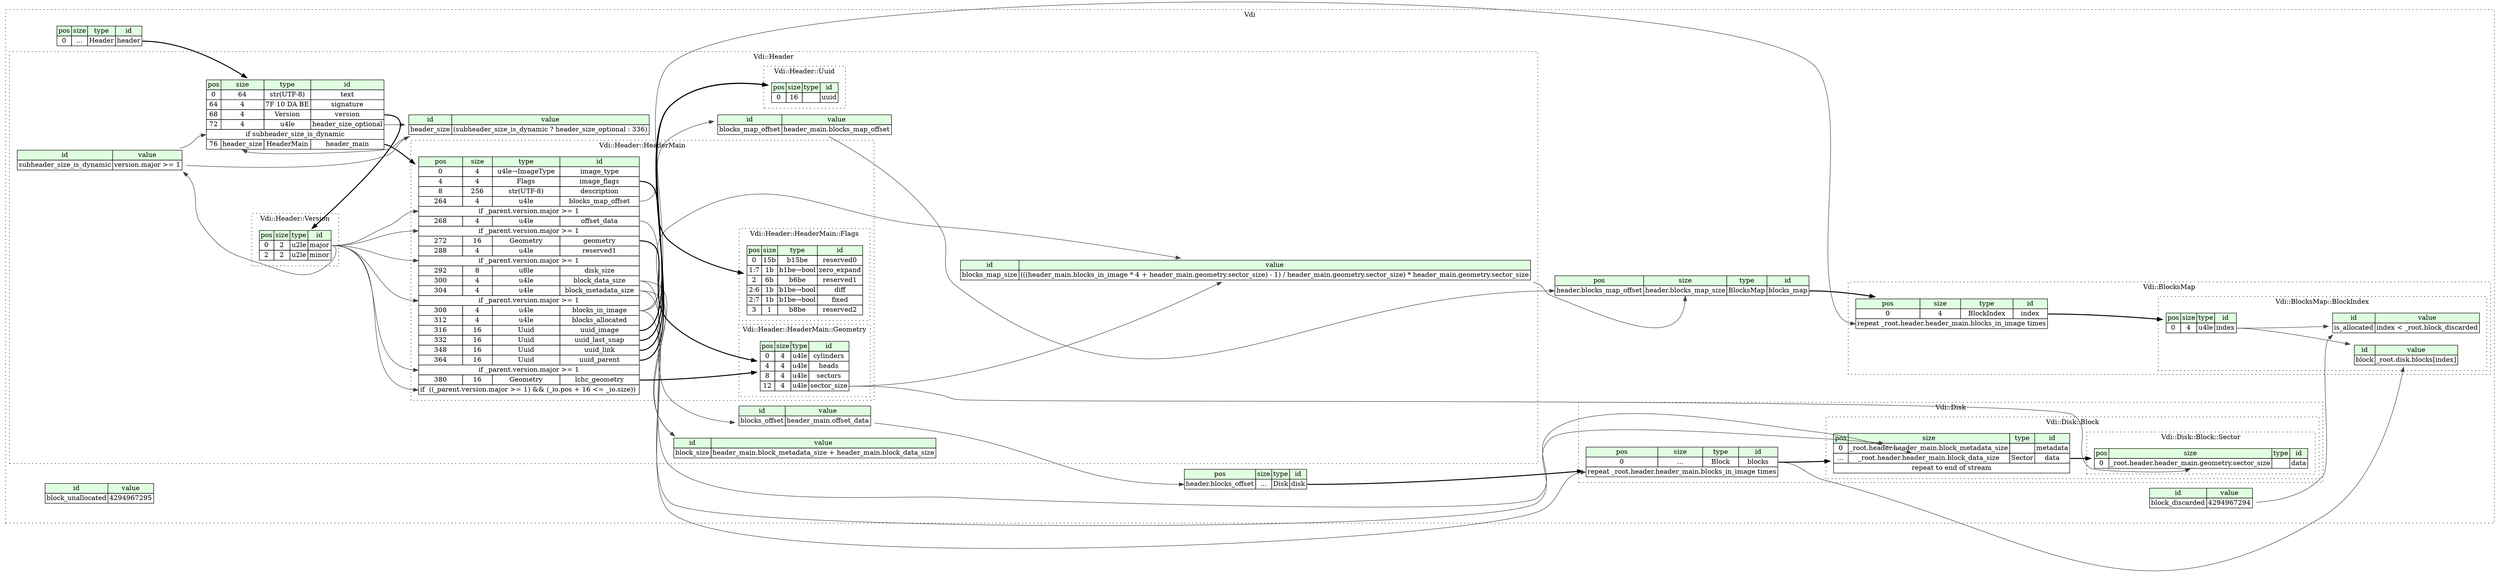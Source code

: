 digraph {
	rankdir=LR;
	node [shape=plaintext];
	subgraph cluster__vdi {
		label="Vdi";
		graph[style=dotted];

		vdi__seq [label=<<TABLE BORDER="0" CELLBORDER="1" CELLSPACING="0">
			<TR><TD BGCOLOR="#E0FFE0">pos</TD><TD BGCOLOR="#E0FFE0">size</TD><TD BGCOLOR="#E0FFE0">type</TD><TD BGCOLOR="#E0FFE0">id</TD></TR>
			<TR><TD PORT="header_pos">0</TD><TD PORT="header_size">...</TD><TD>Header</TD><TD PORT="header_type">header</TD></TR>
		</TABLE>>];
		vdi__inst__block_discarded [label=<<TABLE BORDER="0" CELLBORDER="1" CELLSPACING="0">
			<TR><TD BGCOLOR="#E0FFE0">id</TD><TD BGCOLOR="#E0FFE0">value</TD></TR>
			<TR><TD>block_discarded</TD><TD>4294967294</TD></TR>
		</TABLE>>];
		vdi__inst__block_unallocated [label=<<TABLE BORDER="0" CELLBORDER="1" CELLSPACING="0">
			<TR><TD BGCOLOR="#E0FFE0">id</TD><TD BGCOLOR="#E0FFE0">value</TD></TR>
			<TR><TD>block_unallocated</TD><TD>4294967295</TD></TR>
		</TABLE>>];
		vdi__inst__blocks_map [label=<<TABLE BORDER="0" CELLBORDER="1" CELLSPACING="0">
			<TR><TD BGCOLOR="#E0FFE0">pos</TD><TD BGCOLOR="#E0FFE0">size</TD><TD BGCOLOR="#E0FFE0">type</TD><TD BGCOLOR="#E0FFE0">id</TD></TR>
			<TR><TD PORT="blocks_map_pos">header.blocks_map_offset</TD><TD PORT="blocks_map_size">header.blocks_map_size</TD><TD>BlocksMap</TD><TD PORT="blocks_map_type">blocks_map</TD></TR>
		</TABLE>>];
		vdi__inst__disk [label=<<TABLE BORDER="0" CELLBORDER="1" CELLSPACING="0">
			<TR><TD BGCOLOR="#E0FFE0">pos</TD><TD BGCOLOR="#E0FFE0">size</TD><TD BGCOLOR="#E0FFE0">type</TD><TD BGCOLOR="#E0FFE0">id</TD></TR>
			<TR><TD PORT="disk_pos">header.blocks_offset</TD><TD PORT="disk_size">...</TD><TD>Disk</TD><TD PORT="disk_type">disk</TD></TR>
		</TABLE>>];
		subgraph cluster__blocks_map {
			label="Vdi::BlocksMap";
			graph[style=dotted];

			blocks_map__seq [label=<<TABLE BORDER="0" CELLBORDER="1" CELLSPACING="0">
				<TR><TD BGCOLOR="#E0FFE0">pos</TD><TD BGCOLOR="#E0FFE0">size</TD><TD BGCOLOR="#E0FFE0">type</TD><TD BGCOLOR="#E0FFE0">id</TD></TR>
				<TR><TD PORT="index_pos">0</TD><TD PORT="index_size">4</TD><TD>BlockIndex</TD><TD PORT="index_type">index</TD></TR>
				<TR><TD COLSPAN="4" PORT="index__repeat">repeat _root.header.header_main.blocks_in_image times</TD></TR>
			</TABLE>>];
			subgraph cluster__block_index {
				label="Vdi::BlocksMap::BlockIndex";
				graph[style=dotted];

				block_index__seq [label=<<TABLE BORDER="0" CELLBORDER="1" CELLSPACING="0">
					<TR><TD BGCOLOR="#E0FFE0">pos</TD><TD BGCOLOR="#E0FFE0">size</TD><TD BGCOLOR="#E0FFE0">type</TD><TD BGCOLOR="#E0FFE0">id</TD></TR>
					<TR><TD PORT="index_pos">0</TD><TD PORT="index_size">4</TD><TD>u4le</TD><TD PORT="index_type">index</TD></TR>
				</TABLE>>];
				block_index__inst__block [label=<<TABLE BORDER="0" CELLBORDER="1" CELLSPACING="0">
					<TR><TD BGCOLOR="#E0FFE0">id</TD><TD BGCOLOR="#E0FFE0">value</TD></TR>
					<TR><TD>block</TD><TD>_root.disk.blocks[index]</TD></TR>
				</TABLE>>];
				block_index__inst__is_allocated [label=<<TABLE BORDER="0" CELLBORDER="1" CELLSPACING="0">
					<TR><TD BGCOLOR="#E0FFE0">id</TD><TD BGCOLOR="#E0FFE0">value</TD></TR>
					<TR><TD>is_allocated</TD><TD>index &lt; _root.block_discarded</TD></TR>
				</TABLE>>];
			}
		}
		subgraph cluster__disk {
			label="Vdi::Disk";
			graph[style=dotted];

			disk__seq [label=<<TABLE BORDER="0" CELLBORDER="1" CELLSPACING="0">
				<TR><TD BGCOLOR="#E0FFE0">pos</TD><TD BGCOLOR="#E0FFE0">size</TD><TD BGCOLOR="#E0FFE0">type</TD><TD BGCOLOR="#E0FFE0">id</TD></TR>
				<TR><TD PORT="blocks_pos">0</TD><TD PORT="blocks_size">...</TD><TD>Block</TD><TD PORT="blocks_type">blocks</TD></TR>
				<TR><TD COLSPAN="4" PORT="blocks__repeat">repeat _root.header.header_main.blocks_in_image times</TD></TR>
			</TABLE>>];
			subgraph cluster__block {
				label="Vdi::Disk::Block";
				graph[style=dotted];

				block__seq [label=<<TABLE BORDER="0" CELLBORDER="1" CELLSPACING="0">
					<TR><TD BGCOLOR="#E0FFE0">pos</TD><TD BGCOLOR="#E0FFE0">size</TD><TD BGCOLOR="#E0FFE0">type</TD><TD BGCOLOR="#E0FFE0">id</TD></TR>
					<TR><TD PORT="metadata_pos">0</TD><TD PORT="metadata_size">_root.header.header_main.block_metadata_size</TD><TD></TD><TD PORT="metadata_type">metadata</TD></TR>
					<TR><TD PORT="data_pos">...</TD><TD PORT="data_size">_root.header.header_main.block_data_size</TD><TD>Sector</TD><TD PORT="data_type">data</TD></TR>
					<TR><TD COLSPAN="4" PORT="data__repeat">repeat to end of stream</TD></TR>
				</TABLE>>];
				subgraph cluster__sector {
					label="Vdi::Disk::Block::Sector";
					graph[style=dotted];

					sector__seq [label=<<TABLE BORDER="0" CELLBORDER="1" CELLSPACING="0">
						<TR><TD BGCOLOR="#E0FFE0">pos</TD><TD BGCOLOR="#E0FFE0">size</TD><TD BGCOLOR="#E0FFE0">type</TD><TD BGCOLOR="#E0FFE0">id</TD></TR>
						<TR><TD PORT="data_pos">0</TD><TD PORT="data_size">_root.header.header_main.geometry.sector_size</TD><TD></TD><TD PORT="data_type">data</TD></TR>
					</TABLE>>];
				}
			}
		}
		subgraph cluster__header {
			label="Vdi::Header";
			graph[style=dotted];

			header__seq [label=<<TABLE BORDER="0" CELLBORDER="1" CELLSPACING="0">
				<TR><TD BGCOLOR="#E0FFE0">pos</TD><TD BGCOLOR="#E0FFE0">size</TD><TD BGCOLOR="#E0FFE0">type</TD><TD BGCOLOR="#E0FFE0">id</TD></TR>
				<TR><TD PORT="text_pos">0</TD><TD PORT="text_size">64</TD><TD>str(UTF-8)</TD><TD PORT="text_type">text</TD></TR>
				<TR><TD PORT="signature_pos">64</TD><TD PORT="signature_size">4</TD><TD>7F 10 DA BE</TD><TD PORT="signature_type">signature</TD></TR>
				<TR><TD PORT="version_pos">68</TD><TD PORT="version_size">4</TD><TD>Version</TD><TD PORT="version_type">version</TD></TR>
				<TR><TD PORT="header_size_optional_pos">72</TD><TD PORT="header_size_optional_size">4</TD><TD>u4le</TD><TD PORT="header_size_optional_type">header_size_optional</TD></TR>
				<TR><TD COLSPAN="4" PORT="header_size_optional__if">if subheader_size_is_dynamic</TD></TR>
				<TR><TD PORT="header_main_pos">76</TD><TD PORT="header_main_size">header_size</TD><TD>HeaderMain</TD><TD PORT="header_main_type">header_main</TD></TR>
			</TABLE>>];
			header__inst__block_size [label=<<TABLE BORDER="0" CELLBORDER="1" CELLSPACING="0">
				<TR><TD BGCOLOR="#E0FFE0">id</TD><TD BGCOLOR="#E0FFE0">value</TD></TR>
				<TR><TD>block_size</TD><TD>header_main.block_metadata_size + header_main.block_data_size</TD></TR>
			</TABLE>>];
			header__inst__blocks_map_offset [label=<<TABLE BORDER="0" CELLBORDER="1" CELLSPACING="0">
				<TR><TD BGCOLOR="#E0FFE0">id</TD><TD BGCOLOR="#E0FFE0">value</TD></TR>
				<TR><TD>blocks_map_offset</TD><TD>header_main.blocks_map_offset</TD></TR>
			</TABLE>>];
			header__inst__blocks_map_size [label=<<TABLE BORDER="0" CELLBORDER="1" CELLSPACING="0">
				<TR><TD BGCOLOR="#E0FFE0">id</TD><TD BGCOLOR="#E0FFE0">value</TD></TR>
				<TR><TD>blocks_map_size</TD><TD>(((header_main.blocks_in_image * 4 + header_main.geometry.sector_size) - 1) / header_main.geometry.sector_size) * header_main.geometry.sector_size</TD></TR>
			</TABLE>>];
			header__inst__blocks_offset [label=<<TABLE BORDER="0" CELLBORDER="1" CELLSPACING="0">
				<TR><TD BGCOLOR="#E0FFE0">id</TD><TD BGCOLOR="#E0FFE0">value</TD></TR>
				<TR><TD>blocks_offset</TD><TD>header_main.offset_data</TD></TR>
			</TABLE>>];
			header__inst__header_size [label=<<TABLE BORDER="0" CELLBORDER="1" CELLSPACING="0">
				<TR><TD BGCOLOR="#E0FFE0">id</TD><TD BGCOLOR="#E0FFE0">value</TD></TR>
				<TR><TD>header_size</TD><TD>(subheader_size_is_dynamic ? header_size_optional : 336)</TD></TR>
			</TABLE>>];
			header__inst__subheader_size_is_dynamic [label=<<TABLE BORDER="0" CELLBORDER="1" CELLSPACING="0">
				<TR><TD BGCOLOR="#E0FFE0">id</TD><TD BGCOLOR="#E0FFE0">value</TD></TR>
				<TR><TD>subheader_size_is_dynamic</TD><TD>version.major &gt;= 1</TD></TR>
			</TABLE>>];
			subgraph cluster__header_main {
				label="Vdi::Header::HeaderMain";
				graph[style=dotted];

				header_main__seq [label=<<TABLE BORDER="0" CELLBORDER="1" CELLSPACING="0">
					<TR><TD BGCOLOR="#E0FFE0">pos</TD><TD BGCOLOR="#E0FFE0">size</TD><TD BGCOLOR="#E0FFE0">type</TD><TD BGCOLOR="#E0FFE0">id</TD></TR>
					<TR><TD PORT="image_type_pos">0</TD><TD PORT="image_type_size">4</TD><TD>u4le→ImageType</TD><TD PORT="image_type_type">image_type</TD></TR>
					<TR><TD PORT="image_flags_pos">4</TD><TD PORT="image_flags_size">4</TD><TD>Flags</TD><TD PORT="image_flags_type">image_flags</TD></TR>
					<TR><TD PORT="description_pos">8</TD><TD PORT="description_size">256</TD><TD>str(UTF-8)</TD><TD PORT="description_type">description</TD></TR>
					<TR><TD PORT="blocks_map_offset_pos">264</TD><TD PORT="blocks_map_offset_size">4</TD><TD>u4le</TD><TD PORT="blocks_map_offset_type">blocks_map_offset</TD></TR>
					<TR><TD COLSPAN="4" PORT="blocks_map_offset__if">if _parent.version.major &gt;= 1</TD></TR>
					<TR><TD PORT="offset_data_pos">268</TD><TD PORT="offset_data_size">4</TD><TD>u4le</TD><TD PORT="offset_data_type">offset_data</TD></TR>
					<TR><TD COLSPAN="4" PORT="offset_data__if">if _parent.version.major &gt;= 1</TD></TR>
					<TR><TD PORT="geometry_pos">272</TD><TD PORT="geometry_size">16</TD><TD>Geometry</TD><TD PORT="geometry_type">geometry</TD></TR>
					<TR><TD PORT="reserved1_pos">288</TD><TD PORT="reserved1_size">4</TD><TD>u4le</TD><TD PORT="reserved1_type">reserved1</TD></TR>
					<TR><TD COLSPAN="4" PORT="reserved1__if">if _parent.version.major &gt;= 1</TD></TR>
					<TR><TD PORT="disk_size_pos">292</TD><TD PORT="disk_size_size">8</TD><TD>u8le</TD><TD PORT="disk_size_type">disk_size</TD></TR>
					<TR><TD PORT="block_data_size_pos">300</TD><TD PORT="block_data_size_size">4</TD><TD>u4le</TD><TD PORT="block_data_size_type">block_data_size</TD></TR>
					<TR><TD PORT="block_metadata_size_pos">304</TD><TD PORT="block_metadata_size_size">4</TD><TD>u4le</TD><TD PORT="block_metadata_size_type">block_metadata_size</TD></TR>
					<TR><TD COLSPAN="4" PORT="block_metadata_size__if">if _parent.version.major &gt;= 1</TD></TR>
					<TR><TD PORT="blocks_in_image_pos">308</TD><TD PORT="blocks_in_image_size">4</TD><TD>u4le</TD><TD PORT="blocks_in_image_type">blocks_in_image</TD></TR>
					<TR><TD PORT="blocks_allocated_pos">312</TD><TD PORT="blocks_allocated_size">4</TD><TD>u4le</TD><TD PORT="blocks_allocated_type">blocks_allocated</TD></TR>
					<TR><TD PORT="uuid_image_pos">316</TD><TD PORT="uuid_image_size">16</TD><TD>Uuid</TD><TD PORT="uuid_image_type">uuid_image</TD></TR>
					<TR><TD PORT="uuid_last_snap_pos">332</TD><TD PORT="uuid_last_snap_size">16</TD><TD>Uuid</TD><TD PORT="uuid_last_snap_type">uuid_last_snap</TD></TR>
					<TR><TD PORT="uuid_link_pos">348</TD><TD PORT="uuid_link_size">16</TD><TD>Uuid</TD><TD PORT="uuid_link_type">uuid_link</TD></TR>
					<TR><TD PORT="uuid_parent_pos">364</TD><TD PORT="uuid_parent_size">16</TD><TD>Uuid</TD><TD PORT="uuid_parent_type">uuid_parent</TD></TR>
					<TR><TD COLSPAN="4" PORT="uuid_parent__if">if _parent.version.major &gt;= 1</TD></TR>
					<TR><TD PORT="lchc_geometry_pos">380</TD><TD PORT="lchc_geometry_size">16</TD><TD>Geometry</TD><TD PORT="lchc_geometry_type">lchc_geometry</TD></TR>
					<TR><TD COLSPAN="4" PORT="lchc_geometry__if">if  ((_parent.version.major &gt;= 1) &amp;&amp; (_io.pos + 16 &lt;= _io.size)) </TD></TR>
				</TABLE>>];
				subgraph cluster__flags {
					label="Vdi::Header::HeaderMain::Flags";
					graph[style=dotted];

					flags__seq [label=<<TABLE BORDER="0" CELLBORDER="1" CELLSPACING="0">
						<TR><TD BGCOLOR="#E0FFE0">pos</TD><TD BGCOLOR="#E0FFE0">size</TD><TD BGCOLOR="#E0FFE0">type</TD><TD BGCOLOR="#E0FFE0">id</TD></TR>
						<TR><TD PORT="reserved0_pos">0</TD><TD PORT="reserved0_size">15b</TD><TD>b15be</TD><TD PORT="reserved0_type">reserved0</TD></TR>
						<TR><TD PORT="zero_expand_pos">1:7</TD><TD PORT="zero_expand_size">1b</TD><TD>b1be→bool</TD><TD PORT="zero_expand_type">zero_expand</TD></TR>
						<TR><TD PORT="reserved1_pos">2</TD><TD PORT="reserved1_size">6b</TD><TD>b6be</TD><TD PORT="reserved1_type">reserved1</TD></TR>
						<TR><TD PORT="diff_pos">2:6</TD><TD PORT="diff_size">1b</TD><TD>b1be→bool</TD><TD PORT="diff_type">diff</TD></TR>
						<TR><TD PORT="fixed_pos">2:7</TD><TD PORT="fixed_size">1b</TD><TD>b1be→bool</TD><TD PORT="fixed_type">fixed</TD></TR>
						<TR><TD PORT="reserved2_pos">3</TD><TD PORT="reserved2_size">1</TD><TD>b8be</TD><TD PORT="reserved2_type">reserved2</TD></TR>
					</TABLE>>];
				}
				subgraph cluster__geometry {
					label="Vdi::Header::HeaderMain::Geometry";
					graph[style=dotted];

					geometry__seq [label=<<TABLE BORDER="0" CELLBORDER="1" CELLSPACING="0">
						<TR><TD BGCOLOR="#E0FFE0">pos</TD><TD BGCOLOR="#E0FFE0">size</TD><TD BGCOLOR="#E0FFE0">type</TD><TD BGCOLOR="#E0FFE0">id</TD></TR>
						<TR><TD PORT="cylinders_pos">0</TD><TD PORT="cylinders_size">4</TD><TD>u4le</TD><TD PORT="cylinders_type">cylinders</TD></TR>
						<TR><TD PORT="heads_pos">4</TD><TD PORT="heads_size">4</TD><TD>u4le</TD><TD PORT="heads_type">heads</TD></TR>
						<TR><TD PORT="sectors_pos">8</TD><TD PORT="sectors_size">4</TD><TD>u4le</TD><TD PORT="sectors_type">sectors</TD></TR>
						<TR><TD PORT="sector_size_pos">12</TD><TD PORT="sector_size_size">4</TD><TD>u4le</TD><TD PORT="sector_size_type">sector_size</TD></TR>
					</TABLE>>];
				}
			}
			subgraph cluster__uuid {
				label="Vdi::Header::Uuid";
				graph[style=dotted];

				uuid__seq [label=<<TABLE BORDER="0" CELLBORDER="1" CELLSPACING="0">
					<TR><TD BGCOLOR="#E0FFE0">pos</TD><TD BGCOLOR="#E0FFE0">size</TD><TD BGCOLOR="#E0FFE0">type</TD><TD BGCOLOR="#E0FFE0">id</TD></TR>
					<TR><TD PORT="uuid_pos">0</TD><TD PORT="uuid_size">16</TD><TD></TD><TD PORT="uuid_type">uuid</TD></TR>
				</TABLE>>];
			}
			subgraph cluster__version {
				label="Vdi::Header::Version";
				graph[style=dotted];

				version__seq [label=<<TABLE BORDER="0" CELLBORDER="1" CELLSPACING="0">
					<TR><TD BGCOLOR="#E0FFE0">pos</TD><TD BGCOLOR="#E0FFE0">size</TD><TD BGCOLOR="#E0FFE0">type</TD><TD BGCOLOR="#E0FFE0">id</TD></TR>
					<TR><TD PORT="major_pos">0</TD><TD PORT="major_size">2</TD><TD>u2le</TD><TD PORT="major_type">major</TD></TR>
					<TR><TD PORT="minor_pos">2</TD><TD PORT="minor_size">2</TD><TD>u2le</TD><TD PORT="minor_type">minor</TD></TR>
				</TABLE>>];
			}
		}
	}
	vdi__seq:header_type -> header__seq [style=bold];
	header__inst__blocks_map_offset:blocks_map_offset_type -> vdi__inst__blocks_map:blocks_map_pos [color="#404040"];
	header__inst__blocks_map_size:blocks_map_size_type -> vdi__inst__blocks_map:blocks_map_size [color="#404040"];
	vdi__inst__blocks_map:blocks_map_type -> blocks_map__seq [style=bold];
	header__inst__blocks_offset:blocks_offset_type -> vdi__inst__disk:disk_pos [color="#404040"];
	vdi__inst__disk:disk_type -> disk__seq [style=bold];
	blocks_map__seq:index_type -> block_index__seq [style=bold];
	header_main__seq:blocks_in_image_type -> blocks_map__seq:index__repeat [color="#404040"];
	disk__seq:blocks_type -> block_index__inst__block [color="#404040"];
	block_index__seq:index_type -> block_index__inst__block [color="#404040"];
	block_index__seq:index_type -> block_index__inst__is_allocated [color="#404040"];
	vdi__inst__block_discarded:block_discarded_type -> block_index__inst__is_allocated [color="#404040"];
	disk__seq:blocks_type -> block__seq [style=bold];
	header_main__seq:blocks_in_image_type -> disk__seq:blocks__repeat [color="#404040"];
	header_main__seq:block_metadata_size_type -> block__seq:metadata_size [color="#404040"];
	header_main__seq:block_data_size_type -> block__seq:data_size [color="#404040"];
	block__seq:data_type -> sector__seq [style=bold];
	geometry__seq:sector_size_type -> sector__seq:data_size [color="#404040"];
	header__seq:version_type -> version__seq [style=bold];
	header__inst__subheader_size_is_dynamic:subheader_size_is_dynamic_type -> header__seq:header_size_optional__if [color="#404040"];
	header__inst__header_size:header_size_type -> header__seq:header_main_size [color="#404040"];
	header__seq:header_main_type -> header_main__seq [style=bold];
	header_main__seq:block_metadata_size_type -> header__inst__block_size [color="#404040"];
	header_main__seq:block_data_size_type -> header__inst__block_size [color="#404040"];
	header_main__seq:blocks_map_offset_type -> header__inst__blocks_map_offset [color="#404040"];
	header_main__seq:blocks_in_image_type -> header__inst__blocks_map_size [color="#404040"];
	geometry__seq:sector_size_type -> header__inst__blocks_map_size [color="#404040"];
	header_main__seq:offset_data_type -> header__inst__blocks_offset [color="#404040"];
	header__inst__subheader_size_is_dynamic:subheader_size_is_dynamic_type -> header__inst__header_size [color="#404040"];
	header__seq:header_size_optional_type -> header__inst__header_size [color="#404040"];
	version__seq:major_type -> header__inst__subheader_size_is_dynamic [color="#404040"];
	header_main__seq:image_flags_type -> flags__seq [style=bold];
	version__seq:major_type -> header_main__seq:blocks_map_offset__if [color="#404040"];
	version__seq:major_type -> header_main__seq:offset_data__if [color="#404040"];
	header_main__seq:geometry_type -> geometry__seq [style=bold];
	version__seq:major_type -> header_main__seq:reserved1__if [color="#404040"];
	version__seq:major_type -> header_main__seq:block_metadata_size__if [color="#404040"];
	header_main__seq:uuid_image_type -> uuid__seq [style=bold];
	header_main__seq:uuid_last_snap_type -> uuid__seq [style=bold];
	header_main__seq:uuid_link_type -> uuid__seq [style=bold];
	header_main__seq:uuid_parent_type -> uuid__seq [style=bold];
	version__seq:major_type -> header_main__seq:uuid_parent__if [color="#404040"];
	header_main__seq:lchc_geometry_type -> geometry__seq [style=bold];
	version__seq:major_type -> header_main__seq:lchc_geometry__if [color="#404040"];
}
